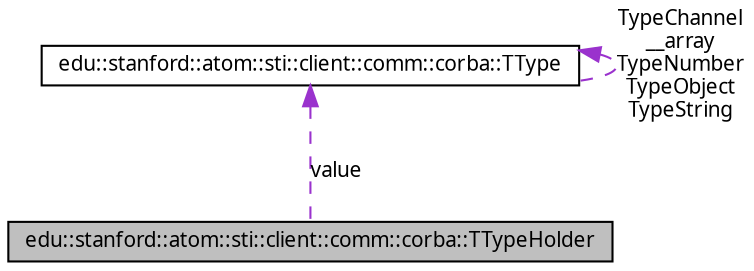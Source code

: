 digraph G
{
  edge [fontname="FreeSans.ttf",fontsize=10,labelfontname="FreeSans.ttf",labelfontsize=10];
  node [fontname="FreeSans.ttf",fontsize=10,shape=record];
  Node1 [label="edu::stanford::atom::sti::client::comm::corba::TTypeHolder",height=0.2,width=0.4,color="black", fillcolor="grey75", style="filled" fontcolor="black"];
  Node2 -> Node1 [dir=back,color="darkorchid3",fontsize=10,style="dashed",label="value",fontname="FreeSans.ttf"];
  Node2 [label="edu::stanford::atom::sti::client::comm::corba::TType",height=0.2,width=0.4,color="black", fillcolor="white", style="filled",URL="$classedu_1_1stanford_1_1atom_1_1sti_1_1client_1_1comm_1_1corba_1_1TType.html"];
  Node2 -> Node2 [dir=back,color="darkorchid3",fontsize=10,style="dashed",label="TypeChannel\n__array\nTypeNumber\nTypeObject\nTypeString",fontname="FreeSans.ttf"];
}

